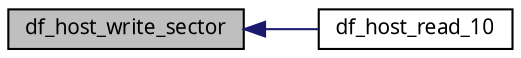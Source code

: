 digraph G
{
  edge [fontname="FreeSans.ttf",fontsize=10,labelfontname="FreeSans.ttf",labelfontsize=10];
  node [fontname="FreeSans.ttf",fontsize=10,shape=record];
  rankdir=LR;
  Node1 [label="df_host_write_sector",height=0.2,width=0.4,color="black", fillcolor="grey75", style="filled" fontcolor="black"];
  Node1 -> Node2 [dir=back,color="midnightblue",fontsize=10,style="solid",fontname="FreeSans.ttf"];
  Node2 [label="df_host_read_10",height=0.2,width=0.4,color="black", fillcolor="white", style="filled",URL="$a00037.html#a8a5e7226eb328129c767480c89061c3",tooltip="This fonction initialise the memory for a read operation in usb host mode."];
}
